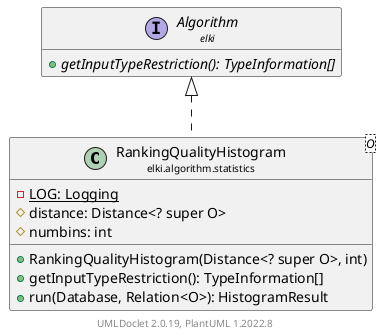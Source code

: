 @startuml
    remove .*\.(Instance|Par|Parameterizer|Factory)$
    set namespaceSeparator none
    hide empty fields
    hide empty methods

    class "<size:14>RankingQualityHistogram\n<size:10>elki.algorithm.statistics" as elki.algorithm.statistics.RankingQualityHistogram<O> [[RankingQualityHistogram.html]] {
        {static} -LOG: Logging
        #distance: Distance<? super O>
        #numbins: int
        +RankingQualityHistogram(Distance<? super O>, int)
        +getInputTypeRestriction(): TypeInformation[]
        +run(Database, Relation<O>): HistogramResult
    }

    interface "<size:14>Algorithm\n<size:10>elki" as elki.Algorithm [[../../Algorithm.html]] {
        {abstract} +getInputTypeRestriction(): TypeInformation[]
    }
    class "<size:14>RankingQualityHistogram.Par\n<size:10>elki.algorithm.statistics" as elki.algorithm.statistics.RankingQualityHistogram.Par<O>

    elki.Algorithm <|.. elki.algorithm.statistics.RankingQualityHistogram
    elki.algorithm.statistics.RankingQualityHistogram +-- elki.algorithm.statistics.RankingQualityHistogram.Par

    center footer UMLDoclet 2.0.19, PlantUML 1.2022.8
@enduml
